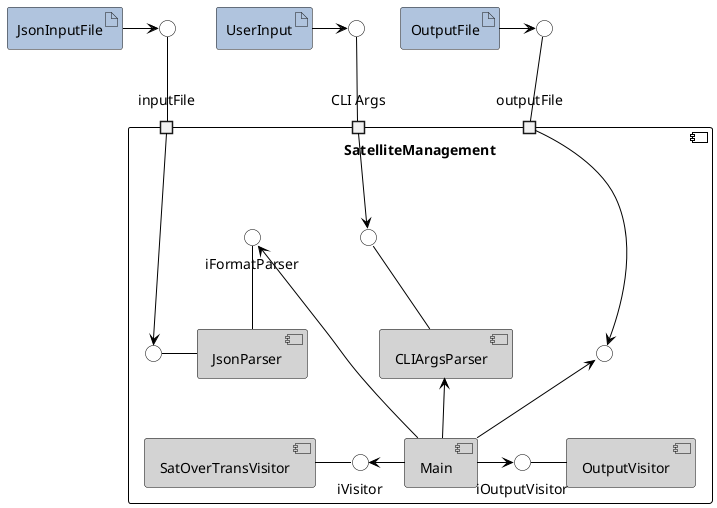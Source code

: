 @startuml

artifact JsonInputFile
artifact UserInput
artifact OutputFile



skinparam component {
    BackgroundColor white
    BorderColor black
    ArrowColor black

}

skinparam interface {
    BackgroundColor white
    BorderColor black
    ArrowColor black
}

skinparam port {
    BorderColor MidnightBlue
    BackgroundColor MidnightBlue
}

skinparam artifact {
    BackgroundColor LightSteelBlue
}

component SatelliteManagement as app{

    port "inputFile" as p_in
    port "CLI Args" as p_args
    port "outputFile" as p_out

    component SatOverTransVisitor #LightGrey
    component Main #LightGrey
    component OutputVisitor #LightGrey
    component JsonParser #LightGrey
    component CLIArgsParser #LightGrey

    interface iVisitor
    interface iOutputVisitor
    interface iFormatParser

    iVisitor -left- SatOverTransVisitor
    Main -left-> iVisitor
    Main -right->iOutputVisitor
    iOutputVisitor -right- OutputVisitor
    Main -up-->iFormatParser
    JsonParser -u- iFormatParser
    () " " as i_in
    i_in - JsonParser
    p_in -down-> i_in
    Main -up-> CLIArgsParser
    () " " as i_args
    i_args -down- CLIArgsParser
    () " " as i_out
    Main -up-> i_out

    JsonParser -[hidden]> CLIArgsParser

}


() " " as io_in
io_in -down- p_in
JsonInputFile -right-> io_in

() " " as io_args
io_args -down- p_args
UserInput -right-> io_args
p_args -down-> i_args

() " " as io_out
io_out -down- p_out
OutputFile -right-> io_out
p_out -down-> i_out



@enduml
